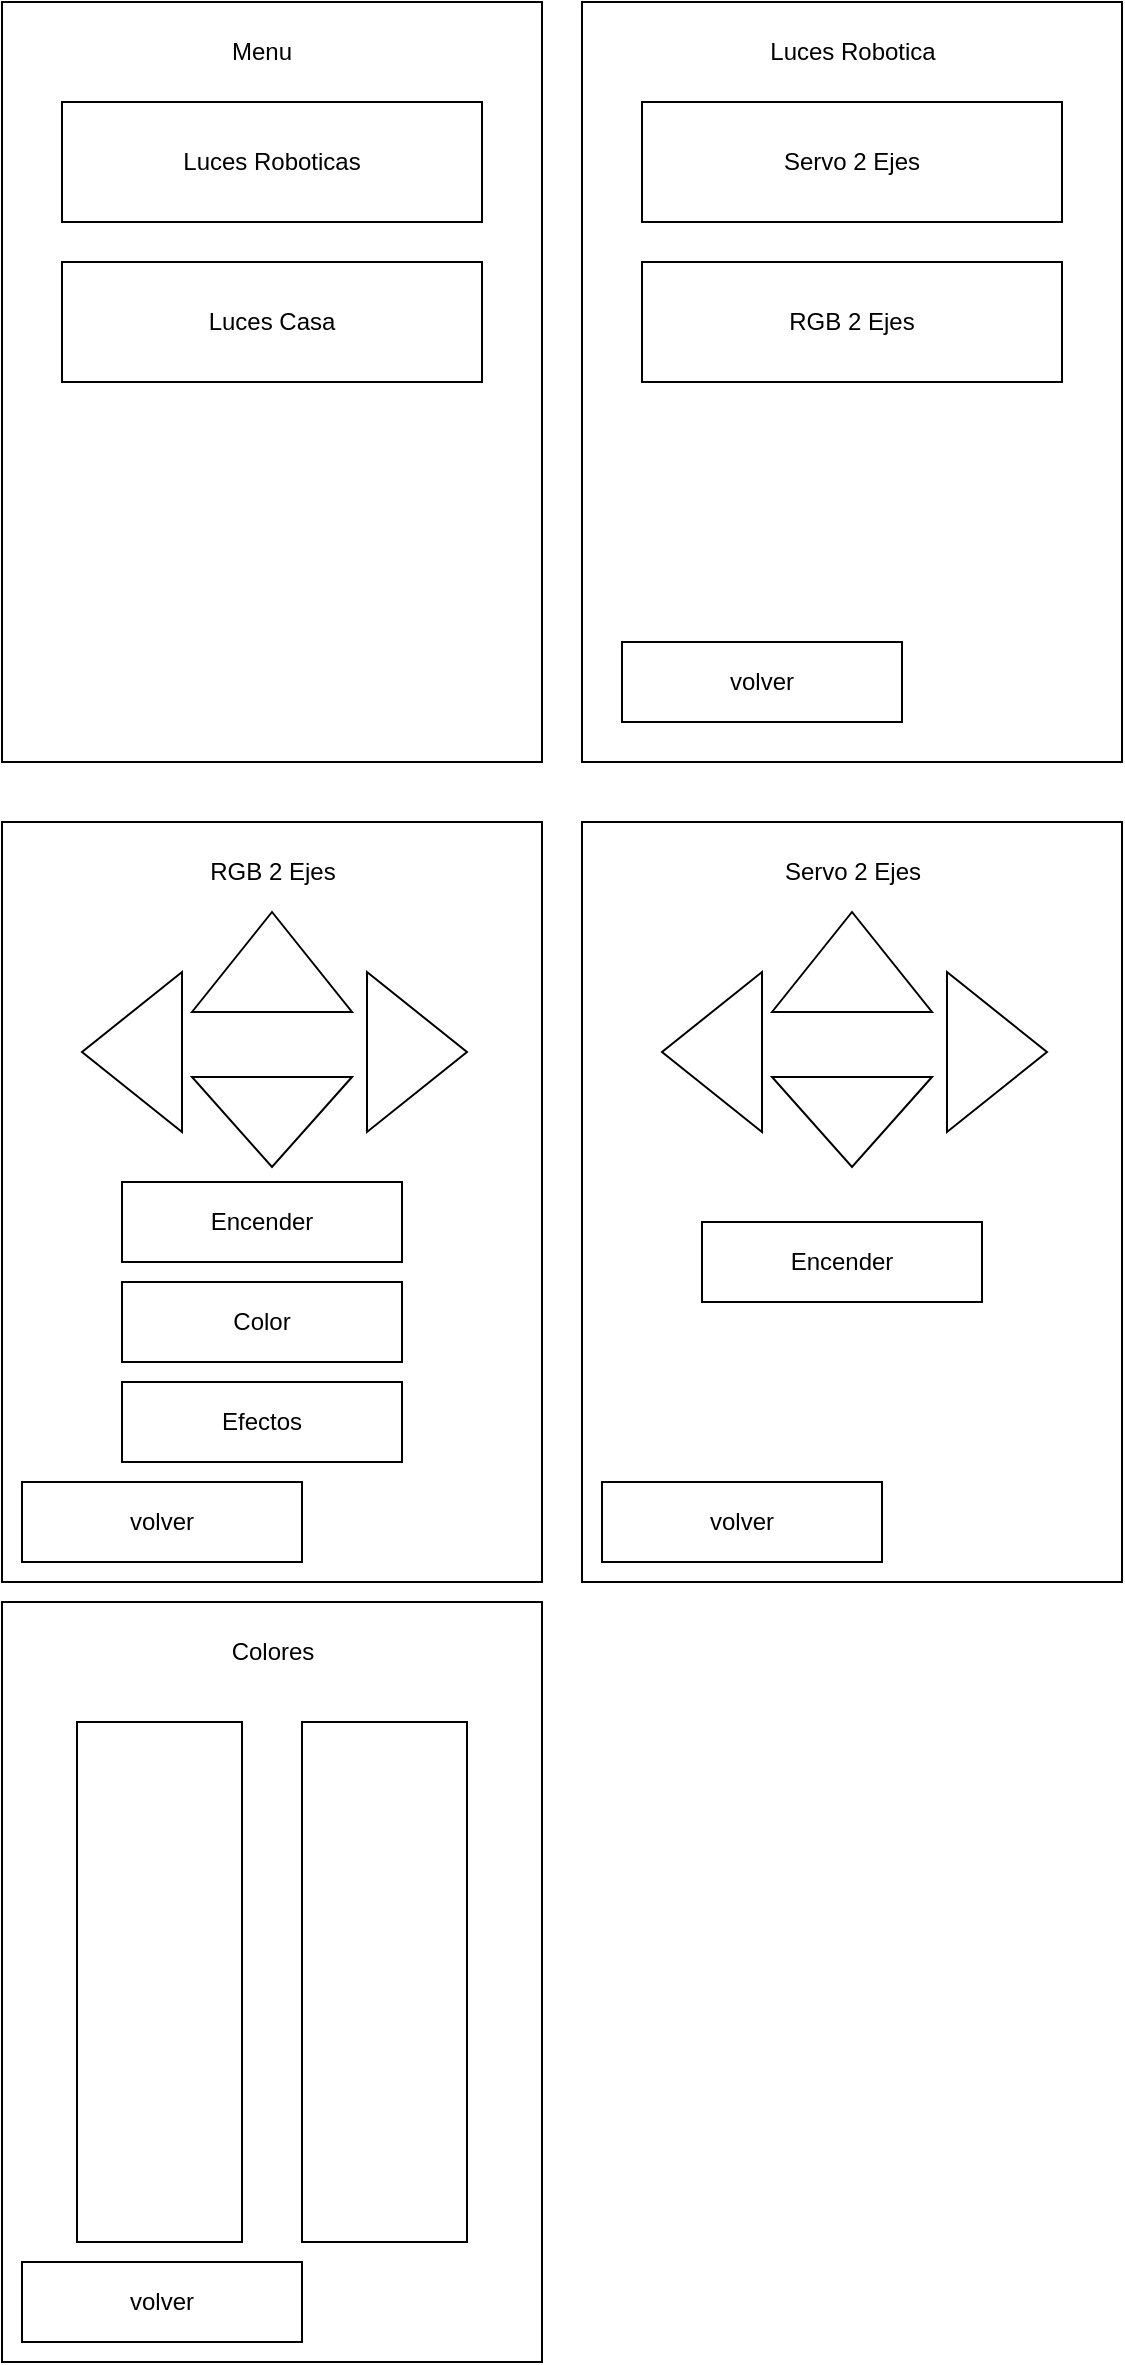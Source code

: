 <mxfile version="17.4.2" type="device"><diagram id="QrbnGcmtfnbtbVd91yQG" name="Page-1"><mxGraphModel dx="1106" dy="743" grid="1" gridSize="10" guides="1" tooltips="1" connect="1" arrows="1" fold="1" page="1" pageScale="1" pageWidth="827" pageHeight="1169" math="0" shadow="0"><root><mxCell id="0"/><mxCell id="1" parent="0"/><mxCell id="msLdVyBJen-p1QUO_Q8D-1" value="" style="rounded=0;whiteSpace=wrap;html=1;" vertex="1" parent="1"><mxGeometry x="60" y="100" width="270" height="380" as="geometry"/></mxCell><mxCell id="msLdVyBJen-p1QUO_Q8D-2" value="Luces Roboticas" style="rounded=0;whiteSpace=wrap;html=1;" vertex="1" parent="1"><mxGeometry x="90" y="150" width="210" height="60" as="geometry"/></mxCell><mxCell id="msLdVyBJen-p1QUO_Q8D-3" value="Luces Casa" style="rounded=0;whiteSpace=wrap;html=1;" vertex="1" parent="1"><mxGeometry x="90" y="230" width="210" height="60" as="geometry"/></mxCell><mxCell id="msLdVyBJen-p1QUO_Q8D-4" value="" style="rounded=0;whiteSpace=wrap;html=1;" vertex="1" parent="1"><mxGeometry x="350" y="100" width="270" height="380" as="geometry"/></mxCell><mxCell id="msLdVyBJen-p1QUO_Q8D-5" value="Servo 2 Ejes" style="rounded=0;whiteSpace=wrap;html=1;" vertex="1" parent="1"><mxGeometry x="380" y="150" width="210" height="60" as="geometry"/></mxCell><mxCell id="msLdVyBJen-p1QUO_Q8D-6" value="RGB 2 Ejes" style="rounded=0;whiteSpace=wrap;html=1;" vertex="1" parent="1"><mxGeometry x="380" y="230" width="210" height="60" as="geometry"/></mxCell><mxCell id="msLdVyBJen-p1QUO_Q8D-7" value="Menu" style="text;html=1;strokeColor=none;fillColor=none;align=center;verticalAlign=middle;whiteSpace=wrap;rounded=0;" vertex="1" parent="1"><mxGeometry x="160" y="110" width="60" height="30" as="geometry"/></mxCell><mxCell id="msLdVyBJen-p1QUO_Q8D-8" value="Luces Robotica" style="text;html=1;strokeColor=none;fillColor=none;align=center;verticalAlign=middle;whiteSpace=wrap;rounded=0;" vertex="1" parent="1"><mxGeometry x="437.5" y="110" width="95" height="30" as="geometry"/></mxCell><mxCell id="msLdVyBJen-p1QUO_Q8D-9" value="" style="rounded=0;whiteSpace=wrap;html=1;" vertex="1" parent="1"><mxGeometry x="60" y="510" width="270" height="380" as="geometry"/></mxCell><mxCell id="msLdVyBJen-p1QUO_Q8D-10" value="Color" style="rounded=0;whiteSpace=wrap;html=1;" vertex="1" parent="1"><mxGeometry x="120" y="740" width="140" height="40" as="geometry"/></mxCell><mxCell id="msLdVyBJen-p1QUO_Q8D-11" value="Efectos" style="rounded=0;whiteSpace=wrap;html=1;" vertex="1" parent="1"><mxGeometry x="120" y="790" width="140" height="40" as="geometry"/></mxCell><mxCell id="msLdVyBJen-p1QUO_Q8D-12" value="RGB 2 Ejes" style="text;html=1;strokeColor=none;fillColor=none;align=center;verticalAlign=middle;whiteSpace=wrap;rounded=0;" vertex="1" parent="1"><mxGeometry x="147.5" y="520" width="95" height="30" as="geometry"/></mxCell><mxCell id="msLdVyBJen-p1QUO_Q8D-13" value="" style="triangle;whiteSpace=wrap;html=1;rotation=-90;" vertex="1" parent="1"><mxGeometry x="170" y="540" width="50" height="80" as="geometry"/></mxCell><mxCell id="msLdVyBJen-p1QUO_Q8D-14" value="" style="triangle;whiteSpace=wrap;html=1;rotation=90;" vertex="1" parent="1"><mxGeometry x="172.5" y="620" width="45" height="80" as="geometry"/></mxCell><mxCell id="msLdVyBJen-p1QUO_Q8D-15" value="" style="triangle;whiteSpace=wrap;html=1;rotation=0;" vertex="1" parent="1"><mxGeometry x="242.5" y="585" width="50" height="80" as="geometry"/></mxCell><mxCell id="msLdVyBJen-p1QUO_Q8D-16" value="" style="triangle;whiteSpace=wrap;html=1;rotation=-180;" vertex="1" parent="1"><mxGeometry x="100" y="585" width="50" height="80" as="geometry"/></mxCell><mxCell id="msLdVyBJen-p1QUO_Q8D-17" value="volver" style="rounded=0;whiteSpace=wrap;html=1;" vertex="1" parent="1"><mxGeometry x="370" y="420" width="140" height="40" as="geometry"/></mxCell><mxCell id="msLdVyBJen-p1QUO_Q8D-18" value="volver" style="rounded=0;whiteSpace=wrap;html=1;" vertex="1" parent="1"><mxGeometry x="70" y="840" width="140" height="40" as="geometry"/></mxCell><mxCell id="msLdVyBJen-p1QUO_Q8D-19" value="" style="rounded=0;whiteSpace=wrap;html=1;" vertex="1" parent="1"><mxGeometry x="350" y="510" width="270" height="380" as="geometry"/></mxCell><mxCell id="msLdVyBJen-p1QUO_Q8D-20" value="Encender" style="rounded=0;whiteSpace=wrap;html=1;" vertex="1" parent="1"><mxGeometry x="410" y="710" width="140" height="40" as="geometry"/></mxCell><mxCell id="msLdVyBJen-p1QUO_Q8D-22" value="Servo 2 Ejes" style="text;html=1;strokeColor=none;fillColor=none;align=center;verticalAlign=middle;whiteSpace=wrap;rounded=0;" vertex="1" parent="1"><mxGeometry x="437.5" y="520" width="95" height="30" as="geometry"/></mxCell><mxCell id="msLdVyBJen-p1QUO_Q8D-23" value="" style="triangle;whiteSpace=wrap;html=1;rotation=-90;" vertex="1" parent="1"><mxGeometry x="460" y="540" width="50" height="80" as="geometry"/></mxCell><mxCell id="msLdVyBJen-p1QUO_Q8D-24" value="" style="triangle;whiteSpace=wrap;html=1;rotation=90;" vertex="1" parent="1"><mxGeometry x="462.5" y="620" width="45" height="80" as="geometry"/></mxCell><mxCell id="msLdVyBJen-p1QUO_Q8D-25" value="" style="triangle;whiteSpace=wrap;html=1;rotation=0;" vertex="1" parent="1"><mxGeometry x="532.5" y="585" width="50" height="80" as="geometry"/></mxCell><mxCell id="msLdVyBJen-p1QUO_Q8D-26" value="" style="triangle;whiteSpace=wrap;html=1;rotation=-180;" vertex="1" parent="1"><mxGeometry x="390" y="585" width="50" height="80" as="geometry"/></mxCell><mxCell id="msLdVyBJen-p1QUO_Q8D-27" value="volver" style="rounded=0;whiteSpace=wrap;html=1;" vertex="1" parent="1"><mxGeometry x="360" y="840" width="140" height="40" as="geometry"/></mxCell><mxCell id="msLdVyBJen-p1QUO_Q8D-28" value="Encender" style="rounded=0;whiteSpace=wrap;html=1;" vertex="1" parent="1"><mxGeometry x="120" y="690" width="140" height="40" as="geometry"/></mxCell><mxCell id="msLdVyBJen-p1QUO_Q8D-29" value="" style="rounded=0;whiteSpace=wrap;html=1;" vertex="1" parent="1"><mxGeometry x="60" y="900" width="270" height="380" as="geometry"/></mxCell><mxCell id="msLdVyBJen-p1QUO_Q8D-32" value="Colores" style="text;html=1;strokeColor=none;fillColor=none;align=center;verticalAlign=middle;whiteSpace=wrap;rounded=0;" vertex="1" parent="1"><mxGeometry x="147.5" y="910" width="95" height="30" as="geometry"/></mxCell><mxCell id="msLdVyBJen-p1QUO_Q8D-37" value="volver" style="rounded=0;whiteSpace=wrap;html=1;" vertex="1" parent="1"><mxGeometry x="70" y="1230" width="140" height="40" as="geometry"/></mxCell><mxCell id="msLdVyBJen-p1QUO_Q8D-39" value="" style="rounded=0;whiteSpace=wrap;html=1;" vertex="1" parent="1"><mxGeometry x="97.5" y="960" width="82.5" height="260" as="geometry"/></mxCell><mxCell id="msLdVyBJen-p1QUO_Q8D-40" value="" style="rounded=0;whiteSpace=wrap;html=1;" vertex="1" parent="1"><mxGeometry x="210" y="960" width="82.5" height="260" as="geometry"/></mxCell></root></mxGraphModel></diagram></mxfile>